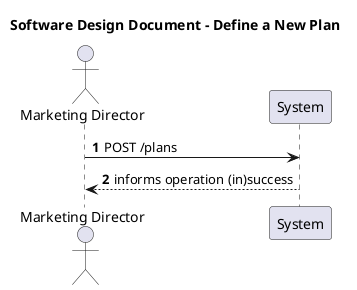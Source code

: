 @startuml
'autocomplete on
autonumber

title Software Design Document - Define a New Plan

actor "Marketing Director" as Ac
participant "System" as Sys

Ac -> Sys : POST /plans
Sys --> Ac : informs operation (in)success


@enduml

